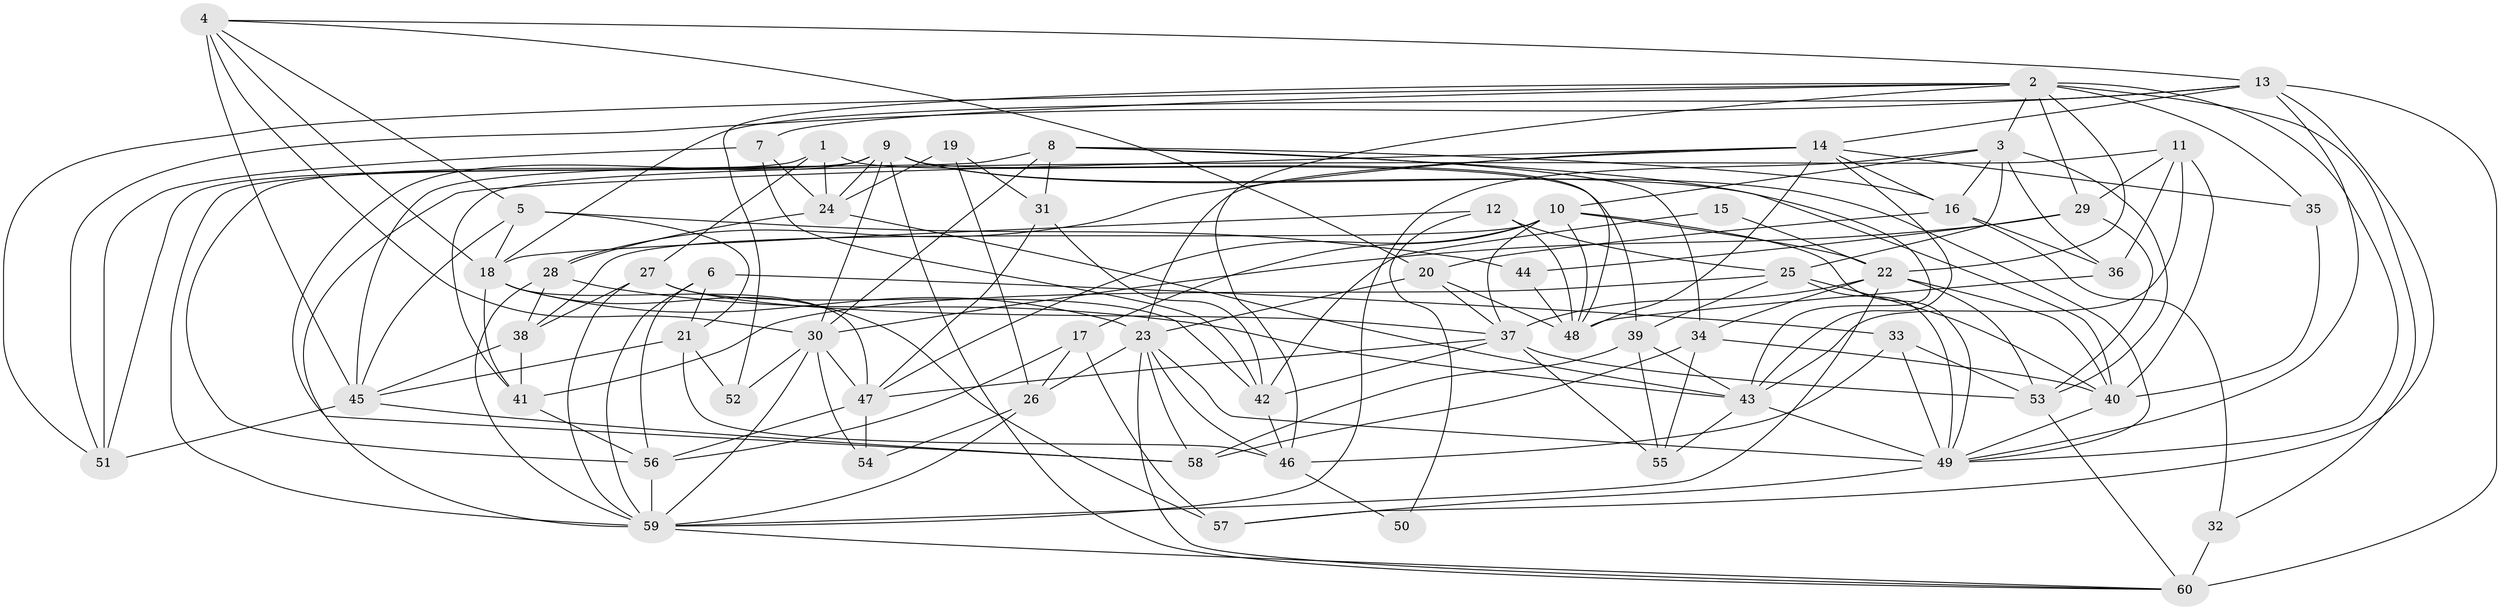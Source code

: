 // original degree distribution, {5: 0.19166666666666668, 3: 0.25833333333333336, 7: 0.03333333333333333, 4: 0.275, 2: 0.14166666666666666, 8: 0.025, 6: 0.075}
// Generated by graph-tools (version 1.1) at 2025/02/03/09/25 03:02:10]
// undirected, 60 vertices, 169 edges
graph export_dot {
graph [start="1"]
  node [color=gray90,style=filled];
  1;
  2;
  3;
  4;
  5;
  6;
  7;
  8;
  9;
  10;
  11;
  12;
  13;
  14;
  15;
  16;
  17;
  18;
  19;
  20;
  21;
  22;
  23;
  24;
  25;
  26;
  27;
  28;
  29;
  30;
  31;
  32;
  33;
  34;
  35;
  36;
  37;
  38;
  39;
  40;
  41;
  42;
  43;
  44;
  45;
  46;
  47;
  48;
  49;
  50;
  51;
  52;
  53;
  54;
  55;
  56;
  57;
  58;
  59;
  60;
  1 -- 24 [weight=1.0];
  1 -- 27 [weight=1.0];
  1 -- 39 [weight=1.0];
  1 -- 51 [weight=1.0];
  2 -- 3 [weight=1.0];
  2 -- 7 [weight=1.0];
  2 -- 22 [weight=1.0];
  2 -- 29 [weight=1.0];
  2 -- 32 [weight=1.0];
  2 -- 35 [weight=1.0];
  2 -- 46 [weight=1.0];
  2 -- 49 [weight=1.0];
  2 -- 51 [weight=1.0];
  2 -- 52 [weight=1.0];
  3 -- 10 [weight=1.0];
  3 -- 16 [weight=1.0];
  3 -- 25 [weight=1.0];
  3 -- 36 [weight=1.0];
  3 -- 53 [weight=1.0];
  3 -- 59 [weight=1.0];
  4 -- 5 [weight=1.0];
  4 -- 13 [weight=1.0];
  4 -- 18 [weight=1.0];
  4 -- 20 [weight=1.0];
  4 -- 30 [weight=1.0];
  4 -- 45 [weight=1.0];
  5 -- 18 [weight=1.0];
  5 -- 21 [weight=1.0];
  5 -- 44 [weight=1.0];
  5 -- 45 [weight=1.0];
  6 -- 21 [weight=1.0];
  6 -- 33 [weight=1.0];
  6 -- 56 [weight=1.0];
  6 -- 59 [weight=1.0];
  7 -- 24 [weight=1.0];
  7 -- 42 [weight=1.0];
  7 -- 51 [weight=1.0];
  8 -- 16 [weight=1.0];
  8 -- 30 [weight=1.0];
  8 -- 31 [weight=1.0];
  8 -- 34 [weight=1.0];
  8 -- 43 [weight=1.0];
  8 -- 45 [weight=1.0];
  9 -- 24 [weight=1.0];
  9 -- 30 [weight=1.0];
  9 -- 40 [weight=1.0];
  9 -- 48 [weight=1.0];
  9 -- 49 [weight=1.0];
  9 -- 56 [weight=3.0];
  9 -- 58 [weight=1.0];
  9 -- 59 [weight=1.0];
  9 -- 60 [weight=1.0];
  10 -- 17 [weight=1.0];
  10 -- 22 [weight=1.0];
  10 -- 37 [weight=1.0];
  10 -- 38 [weight=1.0];
  10 -- 47 [weight=1.0];
  10 -- 48 [weight=1.0];
  10 -- 49 [weight=1.0];
  11 -- 29 [weight=1.0];
  11 -- 36 [weight=1.0];
  11 -- 40 [weight=1.0];
  11 -- 41 [weight=1.0];
  11 -- 43 [weight=1.0];
  12 -- 18 [weight=1.0];
  12 -- 25 [weight=1.0];
  12 -- 48 [weight=2.0];
  12 -- 50 [weight=1.0];
  13 -- 14 [weight=1.0];
  13 -- 18 [weight=1.0];
  13 -- 49 [weight=1.0];
  13 -- 51 [weight=1.0];
  13 -- 57 [weight=1.0];
  13 -- 60 [weight=2.0];
  14 -- 16 [weight=1.0];
  14 -- 23 [weight=1.0];
  14 -- 28 [weight=1.0];
  14 -- 35 [weight=1.0];
  14 -- 43 [weight=1.0];
  14 -- 48 [weight=1.0];
  14 -- 59 [weight=1.0];
  15 -- 22 [weight=2.0];
  15 -- 42 [weight=1.0];
  16 -- 20 [weight=1.0];
  16 -- 32 [weight=1.0];
  16 -- 36 [weight=1.0];
  17 -- 26 [weight=1.0];
  17 -- 56 [weight=1.0];
  17 -- 57 [weight=1.0];
  18 -- 23 [weight=1.0];
  18 -- 41 [weight=1.0];
  18 -- 47 [weight=1.0];
  18 -- 57 [weight=1.0];
  19 -- 24 [weight=1.0];
  19 -- 26 [weight=1.0];
  19 -- 31 [weight=1.0];
  20 -- 23 [weight=1.0];
  20 -- 37 [weight=1.0];
  20 -- 48 [weight=1.0];
  21 -- 45 [weight=1.0];
  21 -- 46 [weight=1.0];
  21 -- 52 [weight=1.0];
  22 -- 34 [weight=1.0];
  22 -- 37 [weight=1.0];
  22 -- 40 [weight=1.0];
  22 -- 53 [weight=1.0];
  22 -- 59 [weight=1.0];
  23 -- 26 [weight=1.0];
  23 -- 46 [weight=1.0];
  23 -- 49 [weight=1.0];
  23 -- 58 [weight=1.0];
  23 -- 60 [weight=1.0];
  24 -- 28 [weight=2.0];
  24 -- 43 [weight=1.0];
  25 -- 39 [weight=1.0];
  25 -- 40 [weight=1.0];
  25 -- 41 [weight=1.0];
  25 -- 49 [weight=1.0];
  26 -- 54 [weight=1.0];
  26 -- 59 [weight=1.0];
  27 -- 37 [weight=1.0];
  27 -- 38 [weight=1.0];
  27 -- 42 [weight=1.0];
  27 -- 59 [weight=1.0];
  28 -- 38 [weight=1.0];
  28 -- 43 [weight=1.0];
  28 -- 59 [weight=1.0];
  29 -- 30 [weight=1.0];
  29 -- 44 [weight=1.0];
  29 -- 53 [weight=1.0];
  30 -- 47 [weight=1.0];
  30 -- 52 [weight=1.0];
  30 -- 54 [weight=1.0];
  30 -- 59 [weight=1.0];
  31 -- 42 [weight=1.0];
  31 -- 47 [weight=1.0];
  32 -- 60 [weight=2.0];
  33 -- 46 [weight=1.0];
  33 -- 49 [weight=1.0];
  33 -- 53 [weight=1.0];
  34 -- 40 [weight=1.0];
  34 -- 55 [weight=1.0];
  34 -- 58 [weight=1.0];
  35 -- 40 [weight=1.0];
  36 -- 48 [weight=1.0];
  37 -- 42 [weight=1.0];
  37 -- 47 [weight=1.0];
  37 -- 53 [weight=1.0];
  37 -- 55 [weight=1.0];
  38 -- 41 [weight=1.0];
  38 -- 45 [weight=1.0];
  39 -- 43 [weight=1.0];
  39 -- 55 [weight=1.0];
  39 -- 58 [weight=1.0];
  40 -- 49 [weight=1.0];
  41 -- 56 [weight=1.0];
  42 -- 46 [weight=1.0];
  43 -- 49 [weight=2.0];
  43 -- 55 [weight=1.0];
  44 -- 48 [weight=1.0];
  45 -- 51 [weight=1.0];
  45 -- 58 [weight=1.0];
  46 -- 50 [weight=1.0];
  47 -- 54 [weight=1.0];
  47 -- 56 [weight=1.0];
  49 -- 57 [weight=1.0];
  53 -- 60 [weight=1.0];
  56 -- 59 [weight=1.0];
  59 -- 60 [weight=1.0];
}
